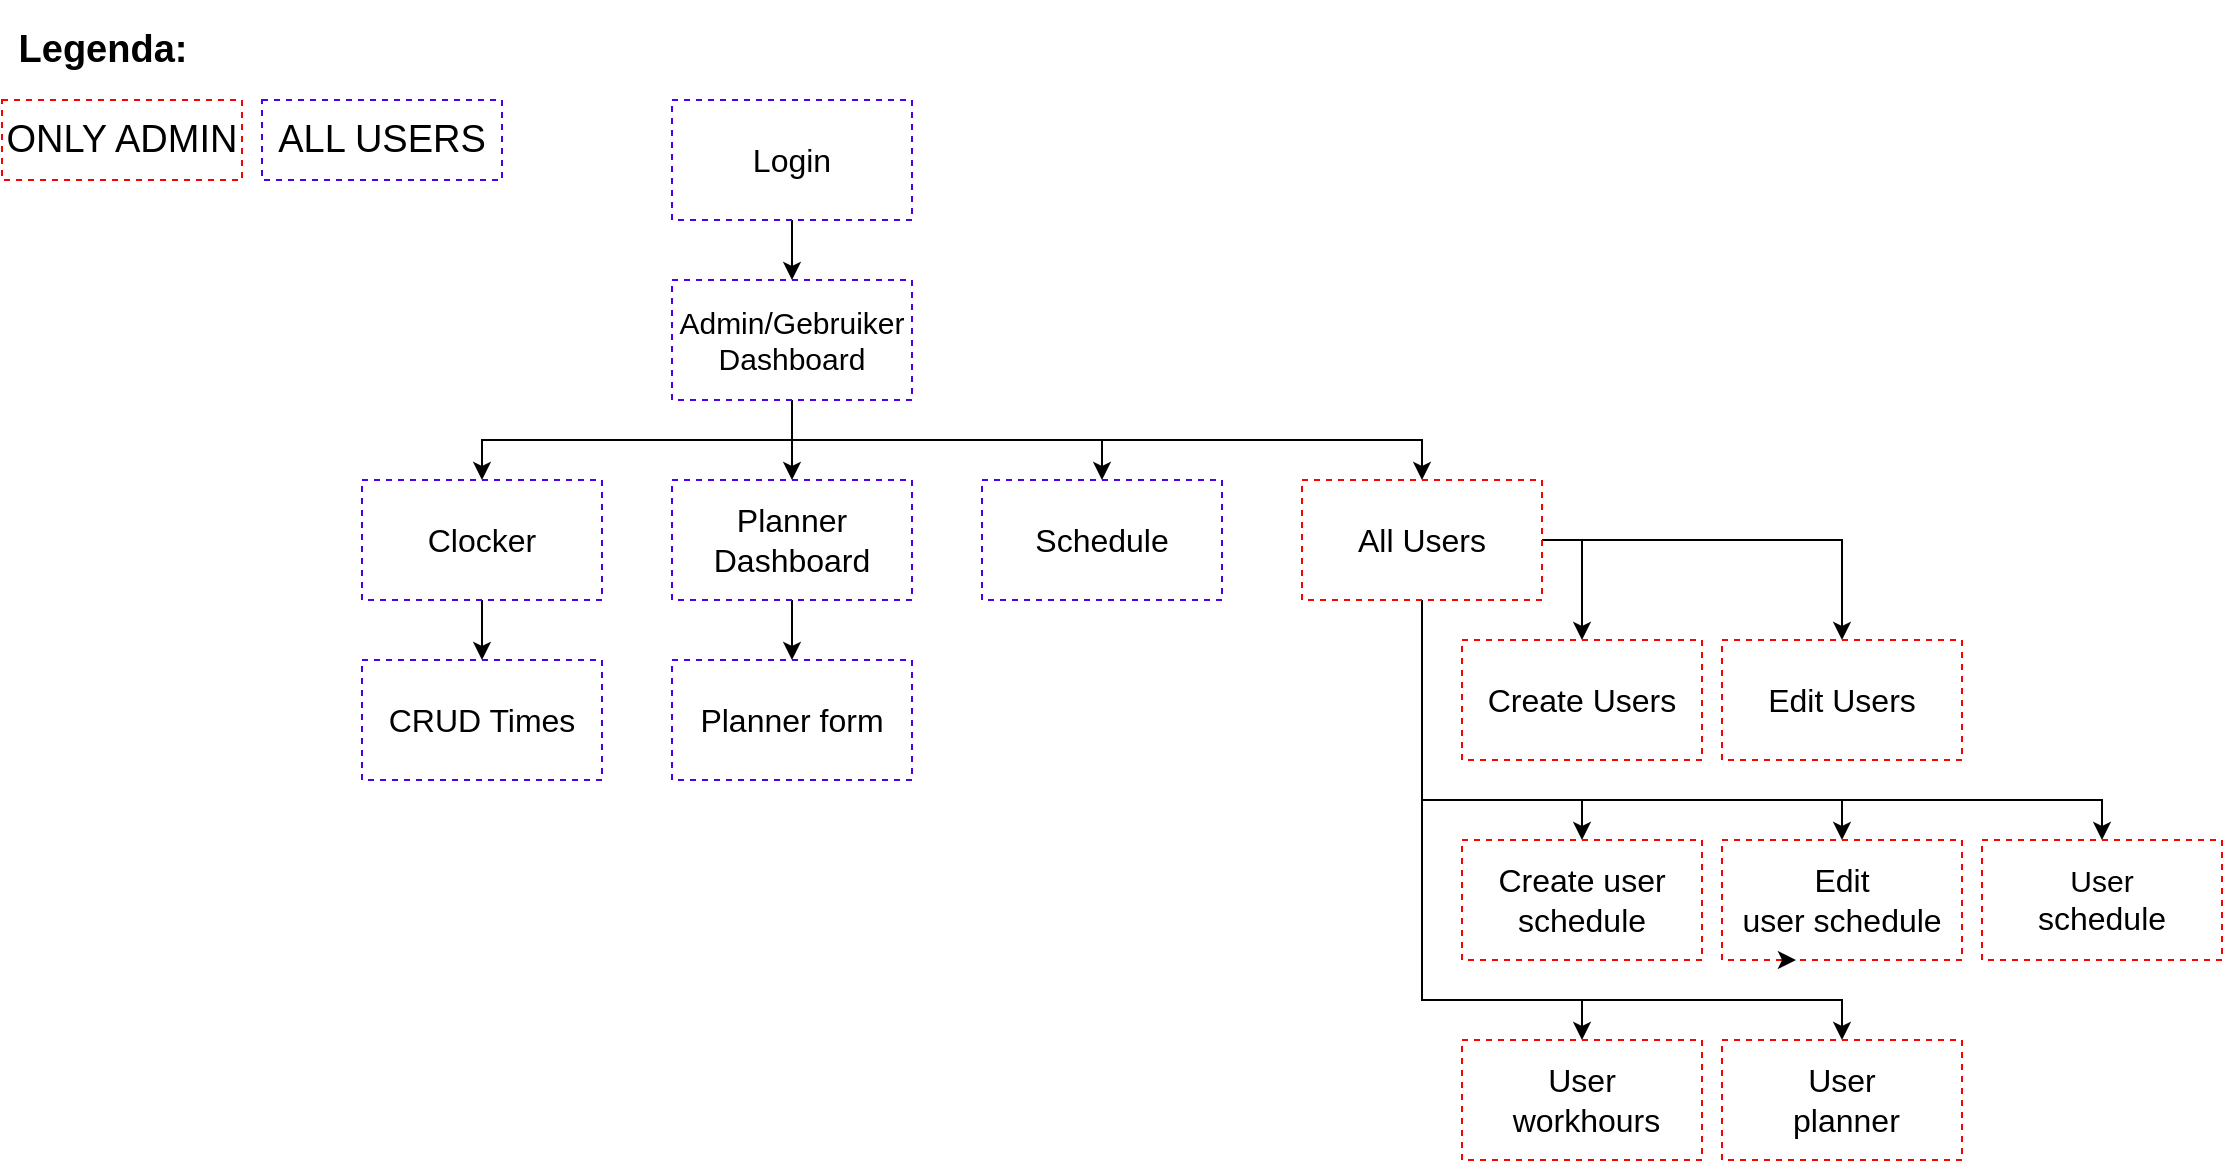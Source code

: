 <mxfile version="13.6.2" type="device"><diagram id="yFT2YMO1aXwiY-LkGA02" name="navigatiestructuur"><mxGraphModel dx="1483" dy="880" grid="1" gridSize="10" guides="1" tooltips="1" connect="1" arrows="1" fold="1" page="1" pageScale="1" pageWidth="850" pageHeight="1100" math="0" shadow="0"><root><mxCell id="0"/><mxCell id="1" parent="0"/><mxCell id="SsCRmqsT8L-kEQ1ZwMXK-6" value="&lt;font style=&quot;font-size: 16px&quot;&gt;Schedule&lt;/font&gt;" style="rounded=0;whiteSpace=wrap;html=1;strokeWidth=1;dashed=1;strokeColor=#4800F0;" vertex="1" parent="1"><mxGeometry x="520" y="250" width="120" height="60" as="geometry"/></mxCell><mxCell id="SsCRmqsT8L-kEQ1ZwMXK-18" style="edgeStyle=orthogonalEdgeStyle;rounded=0;orthogonalLoop=1;jettySize=auto;html=1;entryX=0.5;entryY=0;entryDx=0;entryDy=0;" edge="1" parent="1" source="SsCRmqsT8L-kEQ1ZwMXK-9" target="SsCRmqsT8L-kEQ1ZwMXK-20"><mxGeometry relative="1" as="geometry"><mxPoint x="425" y="350" as="targetPoint"/></mxGeometry></mxCell><mxCell id="SsCRmqsT8L-kEQ1ZwMXK-9" value="&lt;font style=&quot;font-size: 16px&quot;&gt;Planner&lt;br&gt;Dashboard&lt;/font&gt;" style="rounded=0;whiteSpace=wrap;html=1;strokeWidth=1;dashed=1;strokeColor=#4800F0;" vertex="1" parent="1"><mxGeometry x="365" y="250" width="120" height="60" as="geometry"/></mxCell><mxCell id="SsCRmqsT8L-kEQ1ZwMXK-12" style="edgeStyle=orthogonalEdgeStyle;rounded=0;orthogonalLoop=1;jettySize=auto;html=1;" edge="1" parent="1" source="SsCRmqsT8L-kEQ1ZwMXK-10" target="SsCRmqsT8L-kEQ1ZwMXK-9"><mxGeometry relative="1" as="geometry"/></mxCell><mxCell id="SsCRmqsT8L-kEQ1ZwMXK-13" style="edgeStyle=orthogonalEdgeStyle;rounded=0;orthogonalLoop=1;jettySize=auto;html=1;entryX=0.5;entryY=0;entryDx=0;entryDy=0;" edge="1" parent="1" source="SsCRmqsT8L-kEQ1ZwMXK-10" target="SsCRmqsT8L-kEQ1ZwMXK-14"><mxGeometry relative="1" as="geometry"><mxPoint x="270.0" y="260" as="targetPoint"/><Array as="points"><mxPoint x="425" y="230"/><mxPoint x="270" y="230"/></Array></mxGeometry></mxCell><mxCell id="SsCRmqsT8L-kEQ1ZwMXK-17" style="edgeStyle=orthogonalEdgeStyle;rounded=0;orthogonalLoop=1;jettySize=auto;html=1;" edge="1" parent="1" source="SsCRmqsT8L-kEQ1ZwMXK-10" target="SsCRmqsT8L-kEQ1ZwMXK-6"><mxGeometry relative="1" as="geometry"><Array as="points"><mxPoint x="425" y="230"/><mxPoint x="580" y="230"/></Array></mxGeometry></mxCell><mxCell id="SsCRmqsT8L-kEQ1ZwMXK-25" style="edgeStyle=orthogonalEdgeStyle;rounded=0;orthogonalLoop=1;jettySize=auto;html=1;" edge="1" parent="1" source="SsCRmqsT8L-kEQ1ZwMXK-10" target="SsCRmqsT8L-kEQ1ZwMXK-24"><mxGeometry relative="1" as="geometry"><Array as="points"><mxPoint x="425" y="230"/><mxPoint x="740" y="230"/></Array></mxGeometry></mxCell><mxCell id="SsCRmqsT8L-kEQ1ZwMXK-10" value="&lt;font style=&quot;font-size: 15px&quot;&gt;Admin/Gebruiker&lt;br&gt;Dashboard&lt;/font&gt;" style="rounded=0;whiteSpace=wrap;html=1;strokeWidth=1;dashed=1;strokeColor=#4800F0;" vertex="1" parent="1"><mxGeometry x="365" y="150" width="120" height="60" as="geometry"/></mxCell><mxCell id="SsCRmqsT8L-kEQ1ZwMXK-15" style="edgeStyle=orthogonalEdgeStyle;rounded=0;orthogonalLoop=1;jettySize=auto;html=1;entryX=0.5;entryY=0;entryDx=0;entryDy=0;" edge="1" parent="1" source="SsCRmqsT8L-kEQ1ZwMXK-11" target="SsCRmqsT8L-kEQ1ZwMXK-10"><mxGeometry relative="1" as="geometry"/></mxCell><mxCell id="SsCRmqsT8L-kEQ1ZwMXK-11" value="&lt;font style=&quot;font-size: 16px&quot;&gt;Login&lt;/font&gt;" style="rounded=0;whiteSpace=wrap;html=1;strokeWidth=1;dashed=1;strokeColor=#4800F0;" vertex="1" parent="1"><mxGeometry x="365" y="60" width="120" height="60" as="geometry"/></mxCell><mxCell id="SsCRmqsT8L-kEQ1ZwMXK-23" style="edgeStyle=orthogonalEdgeStyle;rounded=0;orthogonalLoop=1;jettySize=auto;html=1;entryX=0.5;entryY=0;entryDx=0;entryDy=0;" edge="1" parent="1" source="SsCRmqsT8L-kEQ1ZwMXK-14" target="SsCRmqsT8L-kEQ1ZwMXK-22"><mxGeometry relative="1" as="geometry"/></mxCell><mxCell id="SsCRmqsT8L-kEQ1ZwMXK-14" value="&lt;font style=&quot;font-size: 16px&quot;&gt;Clocker&lt;/font&gt;" style="rounded=0;whiteSpace=wrap;html=1;strokeWidth=1;dashed=1;strokeColor=#4800F0;" vertex="1" parent="1"><mxGeometry x="210" y="250" width="120" height="60" as="geometry"/></mxCell><mxCell id="SsCRmqsT8L-kEQ1ZwMXK-20" value="&lt;font style=&quot;font-size: 16px&quot;&gt;Planner form&lt;/font&gt;" style="rounded=0;whiteSpace=wrap;html=1;strokeWidth=1;dashed=1;strokeColor=#4800F0;" vertex="1" parent="1"><mxGeometry x="365" y="340" width="120" height="60" as="geometry"/></mxCell><mxCell id="SsCRmqsT8L-kEQ1ZwMXK-22" value="&lt;font style=&quot;font-size: 16px&quot;&gt;CRUD Times&lt;/font&gt;" style="rounded=0;whiteSpace=wrap;html=1;strokeWidth=1;dashed=1;strokeColor=#4800F0;" vertex="1" parent="1"><mxGeometry x="210" y="340" width="120" height="60" as="geometry"/></mxCell><mxCell id="SsCRmqsT8L-kEQ1ZwMXK-32" style="edgeStyle=orthogonalEdgeStyle;rounded=0;orthogonalLoop=1;jettySize=auto;html=1;entryX=0.5;entryY=0;entryDx=0;entryDy=0;exitX=1;exitY=0.5;exitDx=0;exitDy=0;" edge="1" parent="1" source="SsCRmqsT8L-kEQ1ZwMXK-24" target="SsCRmqsT8L-kEQ1ZwMXK-29"><mxGeometry relative="1" as="geometry"><Array as="points"><mxPoint x="820" y="280"/></Array></mxGeometry></mxCell><mxCell id="SsCRmqsT8L-kEQ1ZwMXK-37" style="edgeStyle=orthogonalEdgeStyle;rounded=0;orthogonalLoop=1;jettySize=auto;html=1;entryX=0.5;entryY=0;entryDx=0;entryDy=0;" edge="1" parent="1" source="SsCRmqsT8L-kEQ1ZwMXK-24" target="SsCRmqsT8L-kEQ1ZwMXK-36"><mxGeometry relative="1" as="geometry"><Array as="points"><mxPoint x="950" y="280"/></Array></mxGeometry></mxCell><mxCell id="SsCRmqsT8L-kEQ1ZwMXK-40" style="edgeStyle=orthogonalEdgeStyle;rounded=0;orthogonalLoop=1;jettySize=auto;html=1;entryX=0.5;entryY=0;entryDx=0;entryDy=0;" edge="1" parent="1" source="SsCRmqsT8L-kEQ1ZwMXK-24" target="SsCRmqsT8L-kEQ1ZwMXK-41"><mxGeometry relative="1" as="geometry"><mxPoint x="740" y="410" as="targetPoint"/><Array as="points"><mxPoint x="740" y="410"/><mxPoint x="820" y="410"/></Array></mxGeometry></mxCell><mxCell id="SsCRmqsT8L-kEQ1ZwMXK-44" style="edgeStyle=orthogonalEdgeStyle;rounded=0;orthogonalLoop=1;jettySize=auto;html=1;entryX=0.5;entryY=0;entryDx=0;entryDy=0;" edge="1" parent="1" source="SsCRmqsT8L-kEQ1ZwMXK-24" target="SsCRmqsT8L-kEQ1ZwMXK-43"><mxGeometry relative="1" as="geometry"><Array as="points"><mxPoint x="740" y="410"/><mxPoint x="950" y="410"/></Array></mxGeometry></mxCell><mxCell id="SsCRmqsT8L-kEQ1ZwMXK-47" style="edgeStyle=orthogonalEdgeStyle;rounded=0;orthogonalLoop=1;jettySize=auto;html=1;" edge="1" parent="1" source="SsCRmqsT8L-kEQ1ZwMXK-24" target="SsCRmqsT8L-kEQ1ZwMXK-46"><mxGeometry relative="1" as="geometry"><Array as="points"><mxPoint x="740" y="510"/><mxPoint x="820" y="510"/></Array></mxGeometry></mxCell><mxCell id="SsCRmqsT8L-kEQ1ZwMXK-49" style="edgeStyle=orthogonalEdgeStyle;rounded=0;orthogonalLoop=1;jettySize=auto;html=1;entryX=0.5;entryY=0;entryDx=0;entryDy=0;" edge="1" parent="1" source="SsCRmqsT8L-kEQ1ZwMXK-24" target="SsCRmqsT8L-kEQ1ZwMXK-48"><mxGeometry relative="1" as="geometry"><Array as="points"><mxPoint x="740" y="510"/><mxPoint x="950" y="510"/></Array></mxGeometry></mxCell><mxCell id="SsCRmqsT8L-kEQ1ZwMXK-51" style="edgeStyle=orthogonalEdgeStyle;rounded=0;orthogonalLoop=1;jettySize=auto;html=1;entryX=0.5;entryY=0;entryDx=0;entryDy=0;" edge="1" parent="1" source="SsCRmqsT8L-kEQ1ZwMXK-24" target="SsCRmqsT8L-kEQ1ZwMXK-50"><mxGeometry relative="1" as="geometry"><Array as="points"><mxPoint x="740" y="410"/><mxPoint x="1080" y="410"/></Array></mxGeometry></mxCell><mxCell id="SsCRmqsT8L-kEQ1ZwMXK-24" value="&lt;font style=&quot;font-size: 16px&quot;&gt;All Users&lt;/font&gt;" style="rounded=0;whiteSpace=wrap;html=1;strokeWidth=1;dashed=1;strokeColor=#FF0000;" vertex="1" parent="1"><mxGeometry x="680" y="250" width="120" height="60" as="geometry"/></mxCell><mxCell id="SsCRmqsT8L-kEQ1ZwMXK-26" value="&lt;p&gt;&lt;font style=&quot;font-size: 19px&quot;&gt;ONLY ADMIN&lt;/font&gt;&lt;/p&gt;" style="rounded=0;whiteSpace=wrap;html=1;dashed=1;strokeWidth=1;strokeColor=#FA0000;" vertex="1" parent="1"><mxGeometry x="30" y="60" width="120" height="40" as="geometry"/></mxCell><mxCell id="SsCRmqsT8L-kEQ1ZwMXK-27" value="&lt;p&gt;&lt;font style=&quot;font-size: 19px&quot;&gt;ALL USERS&lt;/font&gt;&lt;/p&gt;" style="rounded=0;whiteSpace=wrap;html=1;dashed=1;strokeWidth=1;strokeColor=#4800F0;" vertex="1" parent="1"><mxGeometry x="160" y="60" width="120" height="40" as="geometry"/></mxCell><mxCell id="SsCRmqsT8L-kEQ1ZwMXK-28" value="&lt;p&gt;&lt;font style=&quot;font-size: 19px&quot;&gt;&lt;b&gt;Legenda:&lt;/b&gt;&lt;/font&gt;&lt;/p&gt;" style="text;html=1;align=center;verticalAlign=middle;resizable=0;points=[];autosize=1;" vertex="1" parent="1"><mxGeometry x="30" y="10" width="100" height="50" as="geometry"/></mxCell><mxCell id="SsCRmqsT8L-kEQ1ZwMXK-29" value="&lt;font style=&quot;font-size: 16px&quot;&gt;Create Users&lt;/font&gt;" style="rounded=0;whiteSpace=wrap;html=1;strokeWidth=1;dashed=1;strokeColor=#FF0000;" vertex="1" parent="1"><mxGeometry x="760" y="330" width="120" height="60" as="geometry"/></mxCell><mxCell id="SsCRmqsT8L-kEQ1ZwMXK-36" value="&lt;font style=&quot;font-size: 16px&quot;&gt;Edit Users&lt;/font&gt;" style="rounded=0;whiteSpace=wrap;html=1;strokeWidth=1;dashed=1;strokeColor=#FF0000;" vertex="1" parent="1"><mxGeometry x="890" y="330" width="120" height="60" as="geometry"/></mxCell><mxCell id="SsCRmqsT8L-kEQ1ZwMXK-41" value="&lt;font style=&quot;font-size: 16px&quot;&gt;Create user schedule&lt;/font&gt;" style="rounded=0;whiteSpace=wrap;html=1;strokeWidth=1;dashed=1;strokeColor=#FF0000;" vertex="1" parent="1"><mxGeometry x="760" y="430" width="120" height="60" as="geometry"/></mxCell><mxCell id="SsCRmqsT8L-kEQ1ZwMXK-43" value="&lt;font style=&quot;font-size: 16px&quot;&gt;Edit &lt;br&gt;user&amp;nbsp;&lt;/font&gt;&lt;span style=&quot;font-size: 16px&quot;&gt;schedule&lt;/span&gt;" style="rounded=0;whiteSpace=wrap;html=1;strokeWidth=1;dashed=1;strokeColor=#FF0000;" vertex="1" parent="1"><mxGeometry x="890" y="430" width="120" height="60" as="geometry"/></mxCell><mxCell id="SsCRmqsT8L-kEQ1ZwMXK-46" value="&lt;font style=&quot;font-size: 16px&quot;&gt;User&lt;br&gt;&amp;nbsp;workhours&lt;/font&gt;" style="rounded=0;whiteSpace=wrap;html=1;strokeWidth=1;dashed=1;strokeColor=#FF0000;" vertex="1" parent="1"><mxGeometry x="760" y="530" width="120" height="60" as="geometry"/></mxCell><mxCell id="SsCRmqsT8L-kEQ1ZwMXK-48" value="&lt;font style=&quot;font-size: 16px&quot;&gt;User&lt;br&gt;&amp;nbsp;planner&lt;/font&gt;" style="rounded=0;whiteSpace=wrap;html=1;strokeWidth=1;dashed=1;strokeColor=#FF0000;" vertex="1" parent="1"><mxGeometry x="890" y="530" width="120" height="60" as="geometry"/></mxCell><mxCell id="SsCRmqsT8L-kEQ1ZwMXK-50" value="&lt;font style=&quot;font-size: 15px&quot;&gt;User&lt;br&gt;&lt;span style=&quot;font-size: 16px&quot;&gt;schedule&lt;/span&gt;&lt;br&gt;&lt;/font&gt;" style="rounded=0;whiteSpace=wrap;html=1;strokeWidth=1;dashed=1;strokeColor=#FF0000;" vertex="1" parent="1"><mxGeometry x="1020" y="430" width="120" height="60" as="geometry"/></mxCell><mxCell id="SsCRmqsT8L-kEQ1ZwMXK-52" style="edgeStyle=orthogonalEdgeStyle;rounded=0;orthogonalLoop=1;jettySize=auto;html=1;exitX=0.25;exitY=1;exitDx=0;exitDy=0;entryX=0.308;entryY=0.997;entryDx=0;entryDy=0;entryPerimeter=0;" edge="1" parent="1" source="SsCRmqsT8L-kEQ1ZwMXK-43" target="SsCRmqsT8L-kEQ1ZwMXK-43"><mxGeometry relative="1" as="geometry"/></mxCell></root></mxGraphModel></diagram></mxfile>